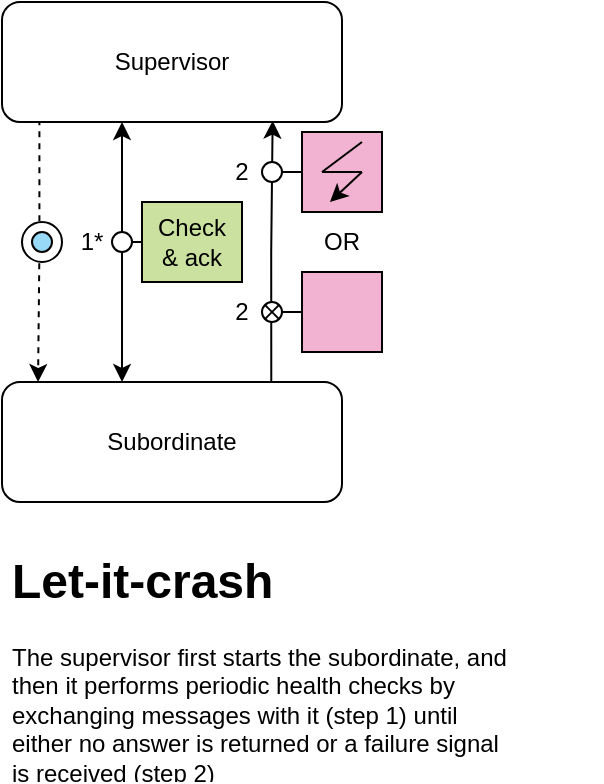 <mxfile version="20.2.1" type="embed"><diagram id="sfJVDxZkCL7wk4d_OHOm" name="Page-1"><mxGraphModel dx="1247" dy="799" grid="1" gridSize="10" guides="1" tooltips="1" connect="1" arrows="1" fold="1" page="1" pageScale="1" pageWidth="850" pageHeight="1100" math="0" shadow="0"><root><mxCell id="0"/><mxCell id="1" parent="0"/><mxCell id="4" style="edgeStyle=orthogonalEdgeStyle;rounded=0;orthogonalLoop=1;jettySize=auto;html=1;exitX=0.11;exitY=0.978;exitDx=0;exitDy=0;entryX=0.106;entryY=0;entryDx=0;entryDy=0;dashed=1;exitPerimeter=0;entryPerimeter=0;" edge="1" parent="1" source="2" target="3"><mxGeometry relative="1" as="geometry"/></mxCell><mxCell id="2" value="Supervisor" style="rounded=1;whiteSpace=wrap;html=1;" vertex="1" parent="1"><mxGeometry x="230" y="210" width="170" height="60" as="geometry"/></mxCell><mxCell id="20" style="edgeStyle=orthogonalEdgeStyle;rounded=0;orthogonalLoop=1;jettySize=auto;html=1;exitX=0.792;exitY=0;exitDx=0;exitDy=0;endArrow=classic;endFill=1;entryX=0.796;entryY=0.989;entryDx=0;entryDy=0;entryPerimeter=0;exitPerimeter=0;" edge="1" parent="1" source="3" target="2"><mxGeometry relative="1" as="geometry"/></mxCell><mxCell id="3" value="Subordinate" style="rounded=1;whiteSpace=wrap;html=1;" vertex="1" parent="1"><mxGeometry x="230" y="400" width="170" height="60" as="geometry"/></mxCell><mxCell id="9" value="" style="group" vertex="1" connectable="0" parent="1"><mxGeometry x="250" y="320" width="20" height="20" as="geometry"/></mxCell><mxCell id="6" value="" style="ellipse;whiteSpace=wrap;html=1;aspect=fixed;" vertex="1" parent="9"><mxGeometry x="-10" width="20" height="20" as="geometry"/></mxCell><mxCell id="5" value="" style="ellipse;whiteSpace=wrap;html=1;aspect=fixed;fillColor=#97d9f6;" vertex="1" parent="9"><mxGeometry x="-5" y="5" width="10" height="10" as="geometry"/></mxCell><mxCell id="12" value="" style="endArrow=classic;startArrow=classic;html=1;rounded=0;exitX=0.353;exitY=0;exitDx=0;exitDy=0;exitPerimeter=0;" edge="1" parent="1" source="3"><mxGeometry width="50" height="50" relative="1" as="geometry"><mxPoint x="350" y="520" as="sourcePoint"/><mxPoint x="290" y="270" as="targetPoint"/></mxGeometry></mxCell><mxCell id="19" style="edgeStyle=orthogonalEdgeStyle;rounded=0;orthogonalLoop=1;jettySize=auto;html=1;entryX=0;entryY=0.5;entryDx=0;entryDy=0;endArrow=none;endFill=0;exitX=1;exitY=0.5;exitDx=0;exitDy=0;" edge="1" parent="1" source="13" target="15"><mxGeometry relative="1" as="geometry"><mxPoint x="300" y="330" as="sourcePoint"/></mxGeometry></mxCell><mxCell id="13" value="" style="ellipse;whiteSpace=wrap;html=1;aspect=fixed;fillColor=#FFFFFF;" vertex="1" parent="1"><mxGeometry x="285" y="325" width="10" height="10" as="geometry"/></mxCell><mxCell id="14" value="1*" style="text;html=1;strokeColor=none;fillColor=none;align=center;verticalAlign=middle;whiteSpace=wrap;rounded=0;" vertex="1" parent="1"><mxGeometry x="265" y="320" width="20" height="20" as="geometry"/></mxCell><mxCell id="15" value="Check&lt;br&gt;&amp;amp; ack" style="rounded=0;whiteSpace=wrap;html=1;fillColor=#CAE19F;" vertex="1" parent="1"><mxGeometry x="300" y="310" width="50" height="40" as="geometry"/></mxCell><mxCell id="21" value="" style="ellipse;whiteSpace=wrap;html=1;aspect=fixed;fillColor=#FFFFFF;" vertex="1" parent="1"><mxGeometry x="360" y="290" width="10" height="10" as="geometry"/></mxCell><mxCell id="27" value="" style="shape=sumEllipse;perimeter=ellipsePerimeter;whiteSpace=wrap;html=1;backgroundOutline=1;fillColor=#FFFFFF;" vertex="1" parent="1"><mxGeometry x="360" y="360" width="10" height="10" as="geometry"/></mxCell><mxCell id="30" style="edgeStyle=orthogonalEdgeStyle;rounded=0;orthogonalLoop=1;jettySize=auto;html=1;exitX=0;exitY=0.5;exitDx=0;exitDy=0;entryX=1;entryY=0.5;entryDx=0;entryDy=0;endArrow=none;endFill=0;" edge="1" parent="1" source="28" target="21"><mxGeometry relative="1" as="geometry"/></mxCell><mxCell id="28" value="" style="rounded=0;whiteSpace=wrap;html=1;fillColor=#F2B2D1;" vertex="1" parent="1"><mxGeometry x="380" y="275" width="40" height="40" as="geometry"/></mxCell><mxCell id="31" style="edgeStyle=orthogonalEdgeStyle;rounded=0;orthogonalLoop=1;jettySize=auto;html=1;exitX=0;exitY=0.5;exitDx=0;exitDy=0;entryX=1;entryY=0.5;entryDx=0;entryDy=0;endArrow=none;endFill=0;" edge="1" parent="1" source="29" target="27"><mxGeometry relative="1" as="geometry"/></mxCell><mxCell id="29" value="" style="rounded=0;whiteSpace=wrap;html=1;fillColor=#F2B2D1;" vertex="1" parent="1"><mxGeometry x="380" y="345" width="40" height="40" as="geometry"/></mxCell><mxCell id="35" value="" style="group" vertex="1" connectable="0" parent="1"><mxGeometry x="510" y="460" width="20" height="40" as="geometry"/></mxCell><mxCell id="37" value="" style="group" vertex="1" connectable="0" parent="35"><mxGeometry x="-120" y="-180" width="20" height="30" as="geometry"/></mxCell><mxCell id="32" value="" style="endArrow=none;html=1;rounded=0;" edge="1" parent="37"><mxGeometry width="50" height="50" relative="1" as="geometry"><mxPoint y="15" as="sourcePoint"/><mxPoint x="20" as="targetPoint"/></mxGeometry></mxCell><mxCell id="33" value="" style="endArrow=none;html=1;rounded=0;" edge="1" parent="37"><mxGeometry width="50" height="50" relative="1" as="geometry"><mxPoint y="15" as="sourcePoint"/><mxPoint x="20" y="15" as="targetPoint"/></mxGeometry></mxCell><mxCell id="34" value="" style="endArrow=classic;html=1;rounded=0;endFill=1;" edge="1" parent="37"><mxGeometry width="50" height="50" relative="1" as="geometry"><mxPoint x="20" y="15" as="sourcePoint"/><mxPoint x="4" y="30" as="targetPoint"/></mxGeometry></mxCell><mxCell id="39" value="2" style="text;html=1;strokeColor=none;fillColor=none;align=center;verticalAlign=middle;whiteSpace=wrap;rounded=0;" vertex="1" parent="1"><mxGeometry x="340" y="285" width="20" height="20" as="geometry"/></mxCell><mxCell id="40" value="2" style="text;html=1;strokeColor=none;fillColor=none;align=center;verticalAlign=middle;whiteSpace=wrap;rounded=0;" vertex="1" parent="1"><mxGeometry x="340" y="355" width="20" height="20" as="geometry"/></mxCell><mxCell id="41" value="OR" style="text;html=1;strokeColor=none;fillColor=none;align=center;verticalAlign=middle;whiteSpace=wrap;rounded=0;" vertex="1" parent="1"><mxGeometry x="390" y="320" width="20" height="20" as="geometry"/></mxCell><mxCell id="42" value="&lt;h1&gt;Let-it-crash&lt;/h1&gt;&lt;p&gt;The supervisor first starts the subordinate, and then it performs periodic health checks by exchanging messages with it (step 1) until either no answer is returned or a failure signal is received (step 2)&lt;br&gt;&lt;/p&gt;" style="text;html=1;strokeColor=none;fillColor=none;spacing=5;spacingTop=-20;whiteSpace=wrap;overflow=hidden;rounded=0;" vertex="1" parent="1"><mxGeometry x="230" y="480" width="260" height="120" as="geometry"/></mxCell></root></mxGraphModel></diagram></mxfile>